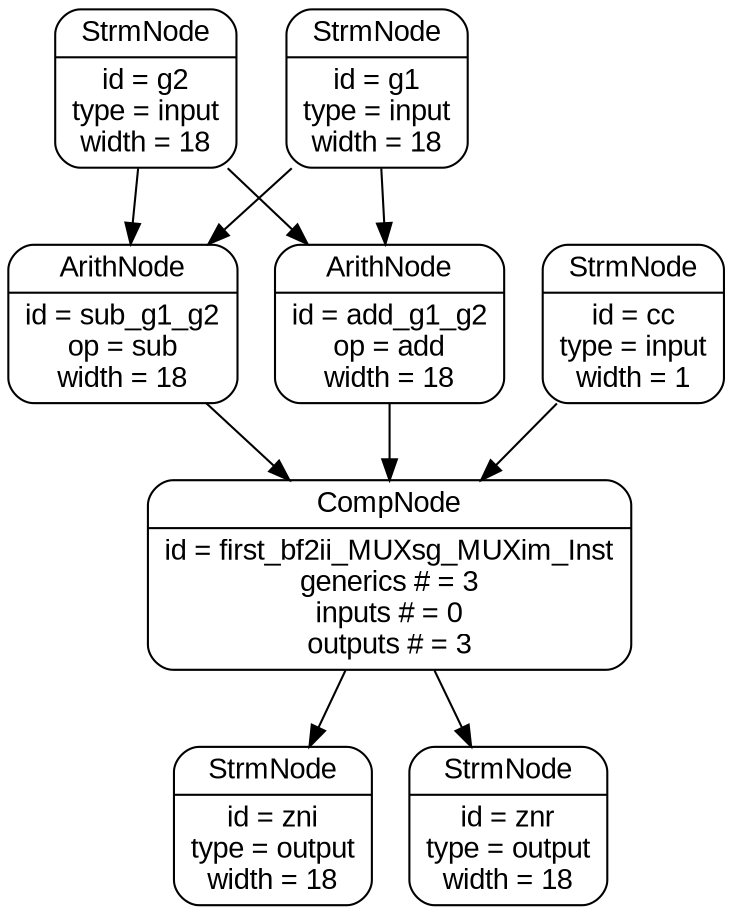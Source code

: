 digraph {
	graph [fontname = Arial, margin = 0, dpi = 600]
	first_bf2ii_MUXsg_MUXim_Inst -> zni
	zni [label = "{{StrmNode}|id = zni\ntype = output\nwidth = 18}", fontname = Arial, shape = Mrecord]
	first_bf2ii_MUXsg_MUXim_Inst -> znr
	add_g1_g2 -> first_bf2ii_MUXsg_MUXim_Inst
	znr [label = "{{StrmNode}|id = znr\ntype = output\nwidth = 18}", fontname = Arial, shape = Mrecord]
	g2 -> add_g1_g2
	g1 [label = "{{StrmNode}|id = g1\ntype = input\nwidth = 18}", fontname = Arial, shape = Mrecord]
	g2 [label = "{{StrmNode}|id = g2\ntype = input\nwidth = 18}", fontname = Arial, shape = Mrecord]
	sub_g1_g2 [label = "{{ArithNode}|id = sub_g1_g2\nop = sub\nwidth = 18}", fontname = Arial, shape = Mrecord]
	sub_g1_g2 -> first_bf2ii_MUXsg_MUXim_Inst
	g1 -> add_g1_g2
	cc [label = "{{StrmNode}|id = cc\ntype = input\nwidth = 1}", fontname = Arial, shape = Mrecord]
	g1 -> sub_g1_g2
	cc -> first_bf2ii_MUXsg_MUXim_Inst
	g2 -> sub_g1_g2
	first_bf2ii_MUXsg_MUXim_Inst [label = "{{CompNode}|id = first_bf2ii_MUXsg_MUXim_Inst\ngenerics # = 3\ninputs # = 0\noutputs # = 3}", fontname = Arial, shape = Mrecord]
	add_g1_g2 [label = "{{ArithNode}|id = add_g1_g2\nop = add\nwidth = 18}", fontname = Arial, shape = Mrecord]
}
